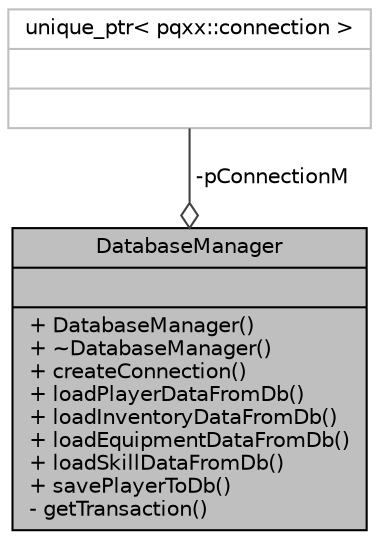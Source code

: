 digraph "DatabaseManager"
{
 // LATEX_PDF_SIZE
  edge [fontname="Helvetica",fontsize="10",labelfontname="Helvetica",labelfontsize="10"];
  node [fontname="Helvetica",fontsize="10",shape=record];
  Node1 [label="{DatabaseManager\n||+ DatabaseManager()\l+ ~DatabaseManager()\l+ createConnection()\l+ loadPlayerDataFromDb()\l+ loadInventoryDataFromDb()\l+ loadEquipmentDataFromDb()\l+ loadSkillDataFromDb()\l+ savePlayerToDb()\l- getTransaction()\l}",height=0.2,width=0.4,color="black", fillcolor="grey75", style="filled", fontcolor="black",tooltip="Class for handling database queries."];
  Node2 -> Node1 [color="grey25",fontsize="10",style="solid",label=" -pConnectionM" ,arrowhead="odiamond",fontname="Helvetica"];
  Node2 [label="{unique_ptr\< pqxx::connection \>\n||}",height=0.2,width=0.4,color="grey75", fillcolor="white", style="filled",tooltip=" "];
}
